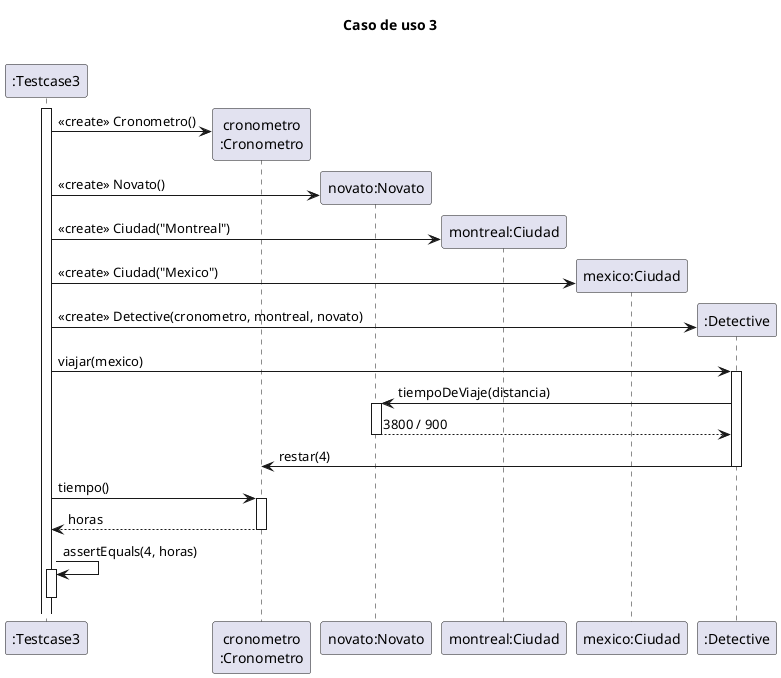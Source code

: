 @startuml

title "Caso de uso 3"

participant ":Testcase3" as testcase
participant "cronometro\n:Cronometro" as cron
participant "novato:Novato" as novato
participant "montreal:Ciudad" as montreal
participant "mexico:Ciudad" as mexico
participant ":Detective" as detective

activate testcase
create cron
testcase -> cron: <<create>> Cronometro()
create novato
testcase -> novato: <<create>> Novato()
create montreal
testcase -> montreal: <<create>> Ciudad("Montreal")
create mexico
testcase -> mexico: <<create>> Ciudad("Mexico")
create detective
testcase -> detective: <<create>> Detective(cronometro, montreal, novato)

testcase -> detective: viajar(mexico)
    activate detective
    detective -> novato: tiempoDeViaje(distancia)
        activate novato
        return 3800 / 900
    detective -> cron: restar(4)
    deactivate detective

testcase -> cron: tiempo()
    activate cron
    return horas

testcase -> testcase: assertEquals(4, horas)
activate testcase
deactivate testcase

@enduml